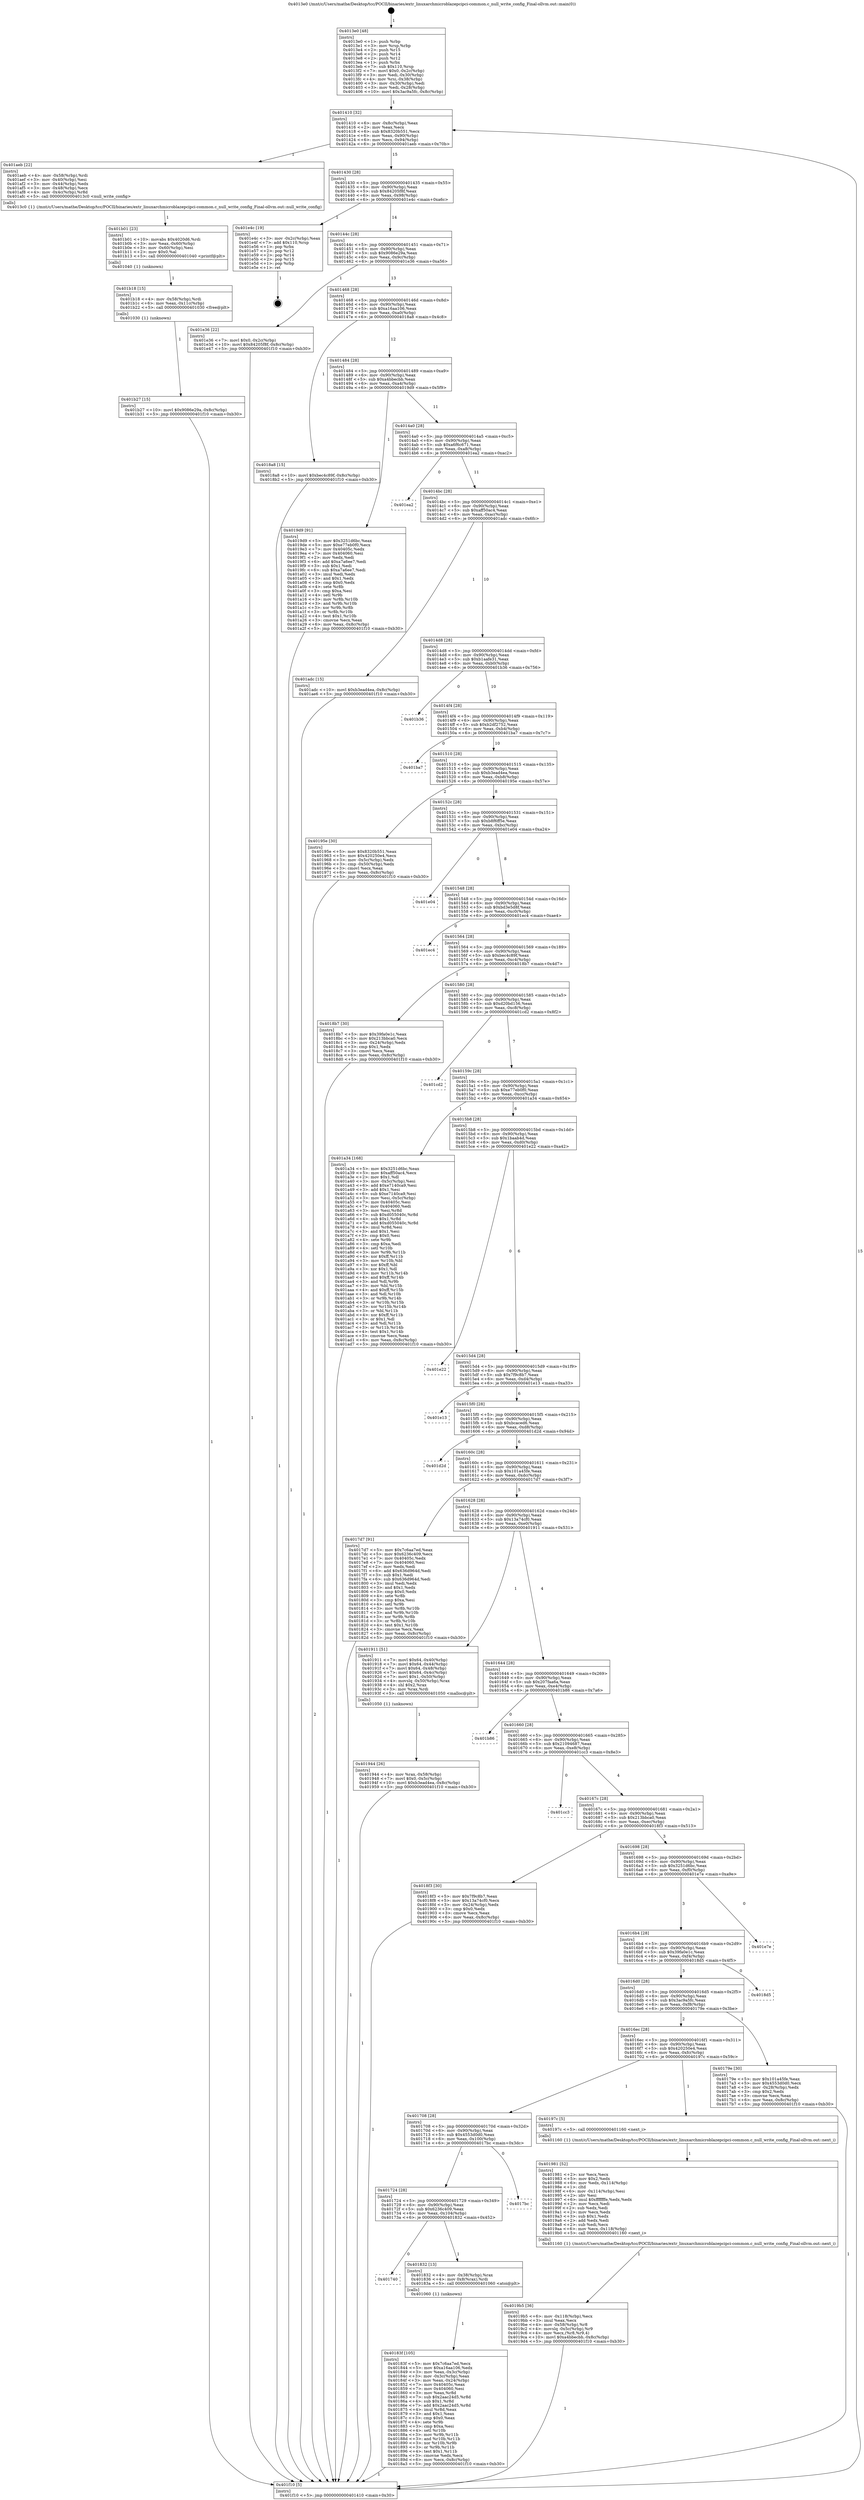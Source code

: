 digraph "0x4013e0" {
  label = "0x4013e0 (/mnt/c/Users/mathe/Desktop/tcc/POCII/binaries/extr_linuxarchmicroblazepcipci-common.c_null_write_config_Final-ollvm.out::main(0))"
  labelloc = "t"
  node[shape=record]

  Entry [label="",width=0.3,height=0.3,shape=circle,fillcolor=black,style=filled]
  "0x401410" [label="{
     0x401410 [32]\l
     | [instrs]\l
     &nbsp;&nbsp;0x401410 \<+6\>: mov -0x8c(%rbp),%eax\l
     &nbsp;&nbsp;0x401416 \<+2\>: mov %eax,%ecx\l
     &nbsp;&nbsp;0x401418 \<+6\>: sub $0x8320b551,%ecx\l
     &nbsp;&nbsp;0x40141e \<+6\>: mov %eax,-0x90(%rbp)\l
     &nbsp;&nbsp;0x401424 \<+6\>: mov %ecx,-0x94(%rbp)\l
     &nbsp;&nbsp;0x40142a \<+6\>: je 0000000000401aeb \<main+0x70b\>\l
  }"]
  "0x401aeb" [label="{
     0x401aeb [22]\l
     | [instrs]\l
     &nbsp;&nbsp;0x401aeb \<+4\>: mov -0x58(%rbp),%rdi\l
     &nbsp;&nbsp;0x401aef \<+3\>: mov -0x40(%rbp),%esi\l
     &nbsp;&nbsp;0x401af2 \<+3\>: mov -0x44(%rbp),%edx\l
     &nbsp;&nbsp;0x401af5 \<+3\>: mov -0x48(%rbp),%ecx\l
     &nbsp;&nbsp;0x401af8 \<+4\>: mov -0x4c(%rbp),%r8d\l
     &nbsp;&nbsp;0x401afc \<+5\>: call 00000000004013c0 \<null_write_config\>\l
     | [calls]\l
     &nbsp;&nbsp;0x4013c0 \{1\} (/mnt/c/Users/mathe/Desktop/tcc/POCII/binaries/extr_linuxarchmicroblazepcipci-common.c_null_write_config_Final-ollvm.out::null_write_config)\l
  }"]
  "0x401430" [label="{
     0x401430 [28]\l
     | [instrs]\l
     &nbsp;&nbsp;0x401430 \<+5\>: jmp 0000000000401435 \<main+0x55\>\l
     &nbsp;&nbsp;0x401435 \<+6\>: mov -0x90(%rbp),%eax\l
     &nbsp;&nbsp;0x40143b \<+5\>: sub $0x84205f8f,%eax\l
     &nbsp;&nbsp;0x401440 \<+6\>: mov %eax,-0x98(%rbp)\l
     &nbsp;&nbsp;0x401446 \<+6\>: je 0000000000401e4c \<main+0xa6c\>\l
  }"]
  Exit [label="",width=0.3,height=0.3,shape=circle,fillcolor=black,style=filled,peripheries=2]
  "0x401e4c" [label="{
     0x401e4c [19]\l
     | [instrs]\l
     &nbsp;&nbsp;0x401e4c \<+3\>: mov -0x2c(%rbp),%eax\l
     &nbsp;&nbsp;0x401e4f \<+7\>: add $0x110,%rsp\l
     &nbsp;&nbsp;0x401e56 \<+1\>: pop %rbx\l
     &nbsp;&nbsp;0x401e57 \<+2\>: pop %r12\l
     &nbsp;&nbsp;0x401e59 \<+2\>: pop %r14\l
     &nbsp;&nbsp;0x401e5b \<+2\>: pop %r15\l
     &nbsp;&nbsp;0x401e5d \<+1\>: pop %rbp\l
     &nbsp;&nbsp;0x401e5e \<+1\>: ret\l
  }"]
  "0x40144c" [label="{
     0x40144c [28]\l
     | [instrs]\l
     &nbsp;&nbsp;0x40144c \<+5\>: jmp 0000000000401451 \<main+0x71\>\l
     &nbsp;&nbsp;0x401451 \<+6\>: mov -0x90(%rbp),%eax\l
     &nbsp;&nbsp;0x401457 \<+5\>: sub $0x9086e29a,%eax\l
     &nbsp;&nbsp;0x40145c \<+6\>: mov %eax,-0x9c(%rbp)\l
     &nbsp;&nbsp;0x401462 \<+6\>: je 0000000000401e36 \<main+0xa56\>\l
  }"]
  "0x401b27" [label="{
     0x401b27 [15]\l
     | [instrs]\l
     &nbsp;&nbsp;0x401b27 \<+10\>: movl $0x9086e29a,-0x8c(%rbp)\l
     &nbsp;&nbsp;0x401b31 \<+5\>: jmp 0000000000401f10 \<main+0xb30\>\l
  }"]
  "0x401e36" [label="{
     0x401e36 [22]\l
     | [instrs]\l
     &nbsp;&nbsp;0x401e36 \<+7\>: movl $0x0,-0x2c(%rbp)\l
     &nbsp;&nbsp;0x401e3d \<+10\>: movl $0x84205f8f,-0x8c(%rbp)\l
     &nbsp;&nbsp;0x401e47 \<+5\>: jmp 0000000000401f10 \<main+0xb30\>\l
  }"]
  "0x401468" [label="{
     0x401468 [28]\l
     | [instrs]\l
     &nbsp;&nbsp;0x401468 \<+5\>: jmp 000000000040146d \<main+0x8d\>\l
     &nbsp;&nbsp;0x40146d \<+6\>: mov -0x90(%rbp),%eax\l
     &nbsp;&nbsp;0x401473 \<+5\>: sub $0xa16aa106,%eax\l
     &nbsp;&nbsp;0x401478 \<+6\>: mov %eax,-0xa0(%rbp)\l
     &nbsp;&nbsp;0x40147e \<+6\>: je 00000000004018a8 \<main+0x4c8\>\l
  }"]
  "0x401b18" [label="{
     0x401b18 [15]\l
     | [instrs]\l
     &nbsp;&nbsp;0x401b18 \<+4\>: mov -0x58(%rbp),%rdi\l
     &nbsp;&nbsp;0x401b1c \<+6\>: mov %eax,-0x11c(%rbp)\l
     &nbsp;&nbsp;0x401b22 \<+5\>: call 0000000000401030 \<free@plt\>\l
     | [calls]\l
     &nbsp;&nbsp;0x401030 \{1\} (unknown)\l
  }"]
  "0x4018a8" [label="{
     0x4018a8 [15]\l
     | [instrs]\l
     &nbsp;&nbsp;0x4018a8 \<+10\>: movl $0xbec4c89f,-0x8c(%rbp)\l
     &nbsp;&nbsp;0x4018b2 \<+5\>: jmp 0000000000401f10 \<main+0xb30\>\l
  }"]
  "0x401484" [label="{
     0x401484 [28]\l
     | [instrs]\l
     &nbsp;&nbsp;0x401484 \<+5\>: jmp 0000000000401489 \<main+0xa9\>\l
     &nbsp;&nbsp;0x401489 \<+6\>: mov -0x90(%rbp),%eax\l
     &nbsp;&nbsp;0x40148f \<+5\>: sub $0xa4bbecbb,%eax\l
     &nbsp;&nbsp;0x401494 \<+6\>: mov %eax,-0xa4(%rbp)\l
     &nbsp;&nbsp;0x40149a \<+6\>: je 00000000004019d9 \<main+0x5f9\>\l
  }"]
  "0x401b01" [label="{
     0x401b01 [23]\l
     | [instrs]\l
     &nbsp;&nbsp;0x401b01 \<+10\>: movabs $0x4020d6,%rdi\l
     &nbsp;&nbsp;0x401b0b \<+3\>: mov %eax,-0x60(%rbp)\l
     &nbsp;&nbsp;0x401b0e \<+3\>: mov -0x60(%rbp),%esi\l
     &nbsp;&nbsp;0x401b11 \<+2\>: mov $0x0,%al\l
     &nbsp;&nbsp;0x401b13 \<+5\>: call 0000000000401040 \<printf@plt\>\l
     | [calls]\l
     &nbsp;&nbsp;0x401040 \{1\} (unknown)\l
  }"]
  "0x4019d9" [label="{
     0x4019d9 [91]\l
     | [instrs]\l
     &nbsp;&nbsp;0x4019d9 \<+5\>: mov $0x3251d6bc,%eax\l
     &nbsp;&nbsp;0x4019de \<+5\>: mov $0xe77eb0f0,%ecx\l
     &nbsp;&nbsp;0x4019e3 \<+7\>: mov 0x40405c,%edx\l
     &nbsp;&nbsp;0x4019ea \<+7\>: mov 0x404060,%esi\l
     &nbsp;&nbsp;0x4019f1 \<+2\>: mov %edx,%edi\l
     &nbsp;&nbsp;0x4019f3 \<+6\>: add $0xa7a6ee7,%edi\l
     &nbsp;&nbsp;0x4019f9 \<+3\>: sub $0x1,%edi\l
     &nbsp;&nbsp;0x4019fc \<+6\>: sub $0xa7a6ee7,%edi\l
     &nbsp;&nbsp;0x401a02 \<+3\>: imul %edi,%edx\l
     &nbsp;&nbsp;0x401a05 \<+3\>: and $0x1,%edx\l
     &nbsp;&nbsp;0x401a08 \<+3\>: cmp $0x0,%edx\l
     &nbsp;&nbsp;0x401a0b \<+4\>: sete %r8b\l
     &nbsp;&nbsp;0x401a0f \<+3\>: cmp $0xa,%esi\l
     &nbsp;&nbsp;0x401a12 \<+4\>: setl %r9b\l
     &nbsp;&nbsp;0x401a16 \<+3\>: mov %r8b,%r10b\l
     &nbsp;&nbsp;0x401a19 \<+3\>: and %r9b,%r10b\l
     &nbsp;&nbsp;0x401a1c \<+3\>: xor %r9b,%r8b\l
     &nbsp;&nbsp;0x401a1f \<+3\>: or %r8b,%r10b\l
     &nbsp;&nbsp;0x401a22 \<+4\>: test $0x1,%r10b\l
     &nbsp;&nbsp;0x401a26 \<+3\>: cmovne %ecx,%eax\l
     &nbsp;&nbsp;0x401a29 \<+6\>: mov %eax,-0x8c(%rbp)\l
     &nbsp;&nbsp;0x401a2f \<+5\>: jmp 0000000000401f10 \<main+0xb30\>\l
  }"]
  "0x4014a0" [label="{
     0x4014a0 [28]\l
     | [instrs]\l
     &nbsp;&nbsp;0x4014a0 \<+5\>: jmp 00000000004014a5 \<main+0xc5\>\l
     &nbsp;&nbsp;0x4014a5 \<+6\>: mov -0x90(%rbp),%eax\l
     &nbsp;&nbsp;0x4014ab \<+5\>: sub $0xa6f6c671,%eax\l
     &nbsp;&nbsp;0x4014b0 \<+6\>: mov %eax,-0xa8(%rbp)\l
     &nbsp;&nbsp;0x4014b6 \<+6\>: je 0000000000401ea2 \<main+0xac2\>\l
  }"]
  "0x4019b5" [label="{
     0x4019b5 [36]\l
     | [instrs]\l
     &nbsp;&nbsp;0x4019b5 \<+6\>: mov -0x118(%rbp),%ecx\l
     &nbsp;&nbsp;0x4019bb \<+3\>: imul %eax,%ecx\l
     &nbsp;&nbsp;0x4019be \<+4\>: mov -0x58(%rbp),%r8\l
     &nbsp;&nbsp;0x4019c2 \<+4\>: movslq -0x5c(%rbp),%r9\l
     &nbsp;&nbsp;0x4019c6 \<+4\>: mov %ecx,(%r8,%r9,4)\l
     &nbsp;&nbsp;0x4019ca \<+10\>: movl $0xa4bbecbb,-0x8c(%rbp)\l
     &nbsp;&nbsp;0x4019d4 \<+5\>: jmp 0000000000401f10 \<main+0xb30\>\l
  }"]
  "0x401ea2" [label="{
     0x401ea2\l
  }", style=dashed]
  "0x4014bc" [label="{
     0x4014bc [28]\l
     | [instrs]\l
     &nbsp;&nbsp;0x4014bc \<+5\>: jmp 00000000004014c1 \<main+0xe1\>\l
     &nbsp;&nbsp;0x4014c1 \<+6\>: mov -0x90(%rbp),%eax\l
     &nbsp;&nbsp;0x4014c7 \<+5\>: sub $0xaff50ac4,%eax\l
     &nbsp;&nbsp;0x4014cc \<+6\>: mov %eax,-0xac(%rbp)\l
     &nbsp;&nbsp;0x4014d2 \<+6\>: je 0000000000401adc \<main+0x6fc\>\l
  }"]
  "0x401981" [label="{
     0x401981 [52]\l
     | [instrs]\l
     &nbsp;&nbsp;0x401981 \<+2\>: xor %ecx,%ecx\l
     &nbsp;&nbsp;0x401983 \<+5\>: mov $0x2,%edx\l
     &nbsp;&nbsp;0x401988 \<+6\>: mov %edx,-0x114(%rbp)\l
     &nbsp;&nbsp;0x40198e \<+1\>: cltd\l
     &nbsp;&nbsp;0x40198f \<+6\>: mov -0x114(%rbp),%esi\l
     &nbsp;&nbsp;0x401995 \<+2\>: idiv %esi\l
     &nbsp;&nbsp;0x401997 \<+6\>: imul $0xfffffffe,%edx,%edx\l
     &nbsp;&nbsp;0x40199d \<+2\>: mov %ecx,%edi\l
     &nbsp;&nbsp;0x40199f \<+2\>: sub %edx,%edi\l
     &nbsp;&nbsp;0x4019a1 \<+2\>: mov %ecx,%edx\l
     &nbsp;&nbsp;0x4019a3 \<+3\>: sub $0x1,%edx\l
     &nbsp;&nbsp;0x4019a6 \<+2\>: add %edx,%edi\l
     &nbsp;&nbsp;0x4019a8 \<+2\>: sub %edi,%ecx\l
     &nbsp;&nbsp;0x4019aa \<+6\>: mov %ecx,-0x118(%rbp)\l
     &nbsp;&nbsp;0x4019b0 \<+5\>: call 0000000000401160 \<next_i\>\l
     | [calls]\l
     &nbsp;&nbsp;0x401160 \{1\} (/mnt/c/Users/mathe/Desktop/tcc/POCII/binaries/extr_linuxarchmicroblazepcipci-common.c_null_write_config_Final-ollvm.out::next_i)\l
  }"]
  "0x401adc" [label="{
     0x401adc [15]\l
     | [instrs]\l
     &nbsp;&nbsp;0x401adc \<+10\>: movl $0xb3ead4ea,-0x8c(%rbp)\l
     &nbsp;&nbsp;0x401ae6 \<+5\>: jmp 0000000000401f10 \<main+0xb30\>\l
  }"]
  "0x4014d8" [label="{
     0x4014d8 [28]\l
     | [instrs]\l
     &nbsp;&nbsp;0x4014d8 \<+5\>: jmp 00000000004014dd \<main+0xfd\>\l
     &nbsp;&nbsp;0x4014dd \<+6\>: mov -0x90(%rbp),%eax\l
     &nbsp;&nbsp;0x4014e3 \<+5\>: sub $0xb1aafe31,%eax\l
     &nbsp;&nbsp;0x4014e8 \<+6\>: mov %eax,-0xb0(%rbp)\l
     &nbsp;&nbsp;0x4014ee \<+6\>: je 0000000000401b36 \<main+0x756\>\l
  }"]
  "0x401944" [label="{
     0x401944 [26]\l
     | [instrs]\l
     &nbsp;&nbsp;0x401944 \<+4\>: mov %rax,-0x58(%rbp)\l
     &nbsp;&nbsp;0x401948 \<+7\>: movl $0x0,-0x5c(%rbp)\l
     &nbsp;&nbsp;0x40194f \<+10\>: movl $0xb3ead4ea,-0x8c(%rbp)\l
     &nbsp;&nbsp;0x401959 \<+5\>: jmp 0000000000401f10 \<main+0xb30\>\l
  }"]
  "0x401b36" [label="{
     0x401b36\l
  }", style=dashed]
  "0x4014f4" [label="{
     0x4014f4 [28]\l
     | [instrs]\l
     &nbsp;&nbsp;0x4014f4 \<+5\>: jmp 00000000004014f9 \<main+0x119\>\l
     &nbsp;&nbsp;0x4014f9 \<+6\>: mov -0x90(%rbp),%eax\l
     &nbsp;&nbsp;0x4014ff \<+5\>: sub $0xb2df2752,%eax\l
     &nbsp;&nbsp;0x401504 \<+6\>: mov %eax,-0xb4(%rbp)\l
     &nbsp;&nbsp;0x40150a \<+6\>: je 0000000000401ba7 \<main+0x7c7\>\l
  }"]
  "0x40183f" [label="{
     0x40183f [105]\l
     | [instrs]\l
     &nbsp;&nbsp;0x40183f \<+5\>: mov $0x7c6aa7ed,%ecx\l
     &nbsp;&nbsp;0x401844 \<+5\>: mov $0xa16aa106,%edx\l
     &nbsp;&nbsp;0x401849 \<+3\>: mov %eax,-0x3c(%rbp)\l
     &nbsp;&nbsp;0x40184c \<+3\>: mov -0x3c(%rbp),%eax\l
     &nbsp;&nbsp;0x40184f \<+3\>: mov %eax,-0x24(%rbp)\l
     &nbsp;&nbsp;0x401852 \<+7\>: mov 0x40405c,%eax\l
     &nbsp;&nbsp;0x401859 \<+7\>: mov 0x404060,%esi\l
     &nbsp;&nbsp;0x401860 \<+3\>: mov %eax,%r8d\l
     &nbsp;&nbsp;0x401863 \<+7\>: sub $0x2aac24d5,%r8d\l
     &nbsp;&nbsp;0x40186a \<+4\>: sub $0x1,%r8d\l
     &nbsp;&nbsp;0x40186e \<+7\>: add $0x2aac24d5,%r8d\l
     &nbsp;&nbsp;0x401875 \<+4\>: imul %r8d,%eax\l
     &nbsp;&nbsp;0x401879 \<+3\>: and $0x1,%eax\l
     &nbsp;&nbsp;0x40187c \<+3\>: cmp $0x0,%eax\l
     &nbsp;&nbsp;0x40187f \<+4\>: sete %r9b\l
     &nbsp;&nbsp;0x401883 \<+3\>: cmp $0xa,%esi\l
     &nbsp;&nbsp;0x401886 \<+4\>: setl %r10b\l
     &nbsp;&nbsp;0x40188a \<+3\>: mov %r9b,%r11b\l
     &nbsp;&nbsp;0x40188d \<+3\>: and %r10b,%r11b\l
     &nbsp;&nbsp;0x401890 \<+3\>: xor %r10b,%r9b\l
     &nbsp;&nbsp;0x401893 \<+3\>: or %r9b,%r11b\l
     &nbsp;&nbsp;0x401896 \<+4\>: test $0x1,%r11b\l
     &nbsp;&nbsp;0x40189a \<+3\>: cmovne %edx,%ecx\l
     &nbsp;&nbsp;0x40189d \<+6\>: mov %ecx,-0x8c(%rbp)\l
     &nbsp;&nbsp;0x4018a3 \<+5\>: jmp 0000000000401f10 \<main+0xb30\>\l
  }"]
  "0x401ba7" [label="{
     0x401ba7\l
  }", style=dashed]
  "0x401510" [label="{
     0x401510 [28]\l
     | [instrs]\l
     &nbsp;&nbsp;0x401510 \<+5\>: jmp 0000000000401515 \<main+0x135\>\l
     &nbsp;&nbsp;0x401515 \<+6\>: mov -0x90(%rbp),%eax\l
     &nbsp;&nbsp;0x40151b \<+5\>: sub $0xb3ead4ea,%eax\l
     &nbsp;&nbsp;0x401520 \<+6\>: mov %eax,-0xb8(%rbp)\l
     &nbsp;&nbsp;0x401526 \<+6\>: je 000000000040195e \<main+0x57e\>\l
  }"]
  "0x401740" [label="{
     0x401740\l
  }", style=dashed]
  "0x40195e" [label="{
     0x40195e [30]\l
     | [instrs]\l
     &nbsp;&nbsp;0x40195e \<+5\>: mov $0x8320b551,%eax\l
     &nbsp;&nbsp;0x401963 \<+5\>: mov $0x420250e4,%ecx\l
     &nbsp;&nbsp;0x401968 \<+3\>: mov -0x5c(%rbp),%edx\l
     &nbsp;&nbsp;0x40196b \<+3\>: cmp -0x50(%rbp),%edx\l
     &nbsp;&nbsp;0x40196e \<+3\>: cmovl %ecx,%eax\l
     &nbsp;&nbsp;0x401971 \<+6\>: mov %eax,-0x8c(%rbp)\l
     &nbsp;&nbsp;0x401977 \<+5\>: jmp 0000000000401f10 \<main+0xb30\>\l
  }"]
  "0x40152c" [label="{
     0x40152c [28]\l
     | [instrs]\l
     &nbsp;&nbsp;0x40152c \<+5\>: jmp 0000000000401531 \<main+0x151\>\l
     &nbsp;&nbsp;0x401531 \<+6\>: mov -0x90(%rbp),%eax\l
     &nbsp;&nbsp;0x401537 \<+5\>: sub $0xb8f6ff5e,%eax\l
     &nbsp;&nbsp;0x40153c \<+6\>: mov %eax,-0xbc(%rbp)\l
     &nbsp;&nbsp;0x401542 \<+6\>: je 0000000000401e04 \<main+0xa24\>\l
  }"]
  "0x401832" [label="{
     0x401832 [13]\l
     | [instrs]\l
     &nbsp;&nbsp;0x401832 \<+4\>: mov -0x38(%rbp),%rax\l
     &nbsp;&nbsp;0x401836 \<+4\>: mov 0x8(%rax),%rdi\l
     &nbsp;&nbsp;0x40183a \<+5\>: call 0000000000401060 \<atoi@plt\>\l
     | [calls]\l
     &nbsp;&nbsp;0x401060 \{1\} (unknown)\l
  }"]
  "0x401e04" [label="{
     0x401e04\l
  }", style=dashed]
  "0x401548" [label="{
     0x401548 [28]\l
     | [instrs]\l
     &nbsp;&nbsp;0x401548 \<+5\>: jmp 000000000040154d \<main+0x16d\>\l
     &nbsp;&nbsp;0x40154d \<+6\>: mov -0x90(%rbp),%eax\l
     &nbsp;&nbsp;0x401553 \<+5\>: sub $0xbd3e5d8f,%eax\l
     &nbsp;&nbsp;0x401558 \<+6\>: mov %eax,-0xc0(%rbp)\l
     &nbsp;&nbsp;0x40155e \<+6\>: je 0000000000401ec4 \<main+0xae4\>\l
  }"]
  "0x401724" [label="{
     0x401724 [28]\l
     | [instrs]\l
     &nbsp;&nbsp;0x401724 \<+5\>: jmp 0000000000401729 \<main+0x349\>\l
     &nbsp;&nbsp;0x401729 \<+6\>: mov -0x90(%rbp),%eax\l
     &nbsp;&nbsp;0x40172f \<+5\>: sub $0x6236c409,%eax\l
     &nbsp;&nbsp;0x401734 \<+6\>: mov %eax,-0x104(%rbp)\l
     &nbsp;&nbsp;0x40173a \<+6\>: je 0000000000401832 \<main+0x452\>\l
  }"]
  "0x401ec4" [label="{
     0x401ec4\l
  }", style=dashed]
  "0x401564" [label="{
     0x401564 [28]\l
     | [instrs]\l
     &nbsp;&nbsp;0x401564 \<+5\>: jmp 0000000000401569 \<main+0x189\>\l
     &nbsp;&nbsp;0x401569 \<+6\>: mov -0x90(%rbp),%eax\l
     &nbsp;&nbsp;0x40156f \<+5\>: sub $0xbec4c89f,%eax\l
     &nbsp;&nbsp;0x401574 \<+6\>: mov %eax,-0xc4(%rbp)\l
     &nbsp;&nbsp;0x40157a \<+6\>: je 00000000004018b7 \<main+0x4d7\>\l
  }"]
  "0x4017bc" [label="{
     0x4017bc\l
  }", style=dashed]
  "0x4018b7" [label="{
     0x4018b7 [30]\l
     | [instrs]\l
     &nbsp;&nbsp;0x4018b7 \<+5\>: mov $0x39fa0e1c,%eax\l
     &nbsp;&nbsp;0x4018bc \<+5\>: mov $0x213bbca0,%ecx\l
     &nbsp;&nbsp;0x4018c1 \<+3\>: mov -0x24(%rbp),%edx\l
     &nbsp;&nbsp;0x4018c4 \<+3\>: cmp $0x1,%edx\l
     &nbsp;&nbsp;0x4018c7 \<+3\>: cmovl %ecx,%eax\l
     &nbsp;&nbsp;0x4018ca \<+6\>: mov %eax,-0x8c(%rbp)\l
     &nbsp;&nbsp;0x4018d0 \<+5\>: jmp 0000000000401f10 \<main+0xb30\>\l
  }"]
  "0x401580" [label="{
     0x401580 [28]\l
     | [instrs]\l
     &nbsp;&nbsp;0x401580 \<+5\>: jmp 0000000000401585 \<main+0x1a5\>\l
     &nbsp;&nbsp;0x401585 \<+6\>: mov -0x90(%rbp),%eax\l
     &nbsp;&nbsp;0x40158b \<+5\>: sub $0xd20bd156,%eax\l
     &nbsp;&nbsp;0x401590 \<+6\>: mov %eax,-0xc8(%rbp)\l
     &nbsp;&nbsp;0x401596 \<+6\>: je 0000000000401cd2 \<main+0x8f2\>\l
  }"]
  "0x401708" [label="{
     0x401708 [28]\l
     | [instrs]\l
     &nbsp;&nbsp;0x401708 \<+5\>: jmp 000000000040170d \<main+0x32d\>\l
     &nbsp;&nbsp;0x40170d \<+6\>: mov -0x90(%rbp),%eax\l
     &nbsp;&nbsp;0x401713 \<+5\>: sub $0x4553d0d0,%eax\l
     &nbsp;&nbsp;0x401718 \<+6\>: mov %eax,-0x100(%rbp)\l
     &nbsp;&nbsp;0x40171e \<+6\>: je 00000000004017bc \<main+0x3dc\>\l
  }"]
  "0x401cd2" [label="{
     0x401cd2\l
  }", style=dashed]
  "0x40159c" [label="{
     0x40159c [28]\l
     | [instrs]\l
     &nbsp;&nbsp;0x40159c \<+5\>: jmp 00000000004015a1 \<main+0x1c1\>\l
     &nbsp;&nbsp;0x4015a1 \<+6\>: mov -0x90(%rbp),%eax\l
     &nbsp;&nbsp;0x4015a7 \<+5\>: sub $0xe77eb0f0,%eax\l
     &nbsp;&nbsp;0x4015ac \<+6\>: mov %eax,-0xcc(%rbp)\l
     &nbsp;&nbsp;0x4015b2 \<+6\>: je 0000000000401a34 \<main+0x654\>\l
  }"]
  "0x40197c" [label="{
     0x40197c [5]\l
     | [instrs]\l
     &nbsp;&nbsp;0x40197c \<+5\>: call 0000000000401160 \<next_i\>\l
     | [calls]\l
     &nbsp;&nbsp;0x401160 \{1\} (/mnt/c/Users/mathe/Desktop/tcc/POCII/binaries/extr_linuxarchmicroblazepcipci-common.c_null_write_config_Final-ollvm.out::next_i)\l
  }"]
  "0x401a34" [label="{
     0x401a34 [168]\l
     | [instrs]\l
     &nbsp;&nbsp;0x401a34 \<+5\>: mov $0x3251d6bc,%eax\l
     &nbsp;&nbsp;0x401a39 \<+5\>: mov $0xaff50ac4,%ecx\l
     &nbsp;&nbsp;0x401a3e \<+2\>: mov $0x1,%dl\l
     &nbsp;&nbsp;0x401a40 \<+3\>: mov -0x5c(%rbp),%esi\l
     &nbsp;&nbsp;0x401a43 \<+6\>: add $0xe7140ca9,%esi\l
     &nbsp;&nbsp;0x401a49 \<+3\>: add $0x1,%esi\l
     &nbsp;&nbsp;0x401a4c \<+6\>: sub $0xe7140ca9,%esi\l
     &nbsp;&nbsp;0x401a52 \<+3\>: mov %esi,-0x5c(%rbp)\l
     &nbsp;&nbsp;0x401a55 \<+7\>: mov 0x40405c,%esi\l
     &nbsp;&nbsp;0x401a5c \<+7\>: mov 0x404060,%edi\l
     &nbsp;&nbsp;0x401a63 \<+3\>: mov %esi,%r8d\l
     &nbsp;&nbsp;0x401a66 \<+7\>: sub $0xd055040c,%r8d\l
     &nbsp;&nbsp;0x401a6d \<+4\>: sub $0x1,%r8d\l
     &nbsp;&nbsp;0x401a71 \<+7\>: add $0xd055040c,%r8d\l
     &nbsp;&nbsp;0x401a78 \<+4\>: imul %r8d,%esi\l
     &nbsp;&nbsp;0x401a7c \<+3\>: and $0x1,%esi\l
     &nbsp;&nbsp;0x401a7f \<+3\>: cmp $0x0,%esi\l
     &nbsp;&nbsp;0x401a82 \<+4\>: sete %r9b\l
     &nbsp;&nbsp;0x401a86 \<+3\>: cmp $0xa,%edi\l
     &nbsp;&nbsp;0x401a89 \<+4\>: setl %r10b\l
     &nbsp;&nbsp;0x401a8d \<+3\>: mov %r9b,%r11b\l
     &nbsp;&nbsp;0x401a90 \<+4\>: xor $0xff,%r11b\l
     &nbsp;&nbsp;0x401a94 \<+3\>: mov %r10b,%bl\l
     &nbsp;&nbsp;0x401a97 \<+3\>: xor $0xff,%bl\l
     &nbsp;&nbsp;0x401a9a \<+3\>: xor $0x1,%dl\l
     &nbsp;&nbsp;0x401a9d \<+3\>: mov %r11b,%r14b\l
     &nbsp;&nbsp;0x401aa0 \<+4\>: and $0xff,%r14b\l
     &nbsp;&nbsp;0x401aa4 \<+3\>: and %dl,%r9b\l
     &nbsp;&nbsp;0x401aa7 \<+3\>: mov %bl,%r15b\l
     &nbsp;&nbsp;0x401aaa \<+4\>: and $0xff,%r15b\l
     &nbsp;&nbsp;0x401aae \<+3\>: and %dl,%r10b\l
     &nbsp;&nbsp;0x401ab1 \<+3\>: or %r9b,%r14b\l
     &nbsp;&nbsp;0x401ab4 \<+3\>: or %r10b,%r15b\l
     &nbsp;&nbsp;0x401ab7 \<+3\>: xor %r15b,%r14b\l
     &nbsp;&nbsp;0x401aba \<+3\>: or %bl,%r11b\l
     &nbsp;&nbsp;0x401abd \<+4\>: xor $0xff,%r11b\l
     &nbsp;&nbsp;0x401ac1 \<+3\>: or $0x1,%dl\l
     &nbsp;&nbsp;0x401ac4 \<+3\>: and %dl,%r11b\l
     &nbsp;&nbsp;0x401ac7 \<+3\>: or %r11b,%r14b\l
     &nbsp;&nbsp;0x401aca \<+4\>: test $0x1,%r14b\l
     &nbsp;&nbsp;0x401ace \<+3\>: cmovne %ecx,%eax\l
     &nbsp;&nbsp;0x401ad1 \<+6\>: mov %eax,-0x8c(%rbp)\l
     &nbsp;&nbsp;0x401ad7 \<+5\>: jmp 0000000000401f10 \<main+0xb30\>\l
  }"]
  "0x4015b8" [label="{
     0x4015b8 [28]\l
     | [instrs]\l
     &nbsp;&nbsp;0x4015b8 \<+5\>: jmp 00000000004015bd \<main+0x1dd\>\l
     &nbsp;&nbsp;0x4015bd \<+6\>: mov -0x90(%rbp),%eax\l
     &nbsp;&nbsp;0x4015c3 \<+5\>: sub $0x1baab4d,%eax\l
     &nbsp;&nbsp;0x4015c8 \<+6\>: mov %eax,-0xd0(%rbp)\l
     &nbsp;&nbsp;0x4015ce \<+6\>: je 0000000000401e22 \<main+0xa42\>\l
  }"]
  "0x4013e0" [label="{
     0x4013e0 [48]\l
     | [instrs]\l
     &nbsp;&nbsp;0x4013e0 \<+1\>: push %rbp\l
     &nbsp;&nbsp;0x4013e1 \<+3\>: mov %rsp,%rbp\l
     &nbsp;&nbsp;0x4013e4 \<+2\>: push %r15\l
     &nbsp;&nbsp;0x4013e6 \<+2\>: push %r14\l
     &nbsp;&nbsp;0x4013e8 \<+2\>: push %r12\l
     &nbsp;&nbsp;0x4013ea \<+1\>: push %rbx\l
     &nbsp;&nbsp;0x4013eb \<+7\>: sub $0x110,%rsp\l
     &nbsp;&nbsp;0x4013f2 \<+7\>: movl $0x0,-0x2c(%rbp)\l
     &nbsp;&nbsp;0x4013f9 \<+3\>: mov %edi,-0x30(%rbp)\l
     &nbsp;&nbsp;0x4013fc \<+4\>: mov %rsi,-0x38(%rbp)\l
     &nbsp;&nbsp;0x401400 \<+3\>: mov -0x30(%rbp),%edi\l
     &nbsp;&nbsp;0x401403 \<+3\>: mov %edi,-0x28(%rbp)\l
     &nbsp;&nbsp;0x401406 \<+10\>: movl $0x3ac9a5fc,-0x8c(%rbp)\l
  }"]
  "0x401e22" [label="{
     0x401e22\l
  }", style=dashed]
  "0x4015d4" [label="{
     0x4015d4 [28]\l
     | [instrs]\l
     &nbsp;&nbsp;0x4015d4 \<+5\>: jmp 00000000004015d9 \<main+0x1f9\>\l
     &nbsp;&nbsp;0x4015d9 \<+6\>: mov -0x90(%rbp),%eax\l
     &nbsp;&nbsp;0x4015df \<+5\>: sub $0x7f9c8b7,%eax\l
     &nbsp;&nbsp;0x4015e4 \<+6\>: mov %eax,-0xd4(%rbp)\l
     &nbsp;&nbsp;0x4015ea \<+6\>: je 0000000000401e13 \<main+0xa33\>\l
  }"]
  "0x401f10" [label="{
     0x401f10 [5]\l
     | [instrs]\l
     &nbsp;&nbsp;0x401f10 \<+5\>: jmp 0000000000401410 \<main+0x30\>\l
  }"]
  "0x401e13" [label="{
     0x401e13\l
  }", style=dashed]
  "0x4015f0" [label="{
     0x4015f0 [28]\l
     | [instrs]\l
     &nbsp;&nbsp;0x4015f0 \<+5\>: jmp 00000000004015f5 \<main+0x215\>\l
     &nbsp;&nbsp;0x4015f5 \<+6\>: mov -0x90(%rbp),%eax\l
     &nbsp;&nbsp;0x4015fb \<+5\>: sub $0xbcaced6,%eax\l
     &nbsp;&nbsp;0x401600 \<+6\>: mov %eax,-0xd8(%rbp)\l
     &nbsp;&nbsp;0x401606 \<+6\>: je 0000000000401d2d \<main+0x94d\>\l
  }"]
  "0x4016ec" [label="{
     0x4016ec [28]\l
     | [instrs]\l
     &nbsp;&nbsp;0x4016ec \<+5\>: jmp 00000000004016f1 \<main+0x311\>\l
     &nbsp;&nbsp;0x4016f1 \<+6\>: mov -0x90(%rbp),%eax\l
     &nbsp;&nbsp;0x4016f7 \<+5\>: sub $0x420250e4,%eax\l
     &nbsp;&nbsp;0x4016fc \<+6\>: mov %eax,-0xfc(%rbp)\l
     &nbsp;&nbsp;0x401702 \<+6\>: je 000000000040197c \<main+0x59c\>\l
  }"]
  "0x401d2d" [label="{
     0x401d2d\l
  }", style=dashed]
  "0x40160c" [label="{
     0x40160c [28]\l
     | [instrs]\l
     &nbsp;&nbsp;0x40160c \<+5\>: jmp 0000000000401611 \<main+0x231\>\l
     &nbsp;&nbsp;0x401611 \<+6\>: mov -0x90(%rbp),%eax\l
     &nbsp;&nbsp;0x401617 \<+5\>: sub $0x101a45fe,%eax\l
     &nbsp;&nbsp;0x40161c \<+6\>: mov %eax,-0xdc(%rbp)\l
     &nbsp;&nbsp;0x401622 \<+6\>: je 00000000004017d7 \<main+0x3f7\>\l
  }"]
  "0x40179e" [label="{
     0x40179e [30]\l
     | [instrs]\l
     &nbsp;&nbsp;0x40179e \<+5\>: mov $0x101a45fe,%eax\l
     &nbsp;&nbsp;0x4017a3 \<+5\>: mov $0x4553d0d0,%ecx\l
     &nbsp;&nbsp;0x4017a8 \<+3\>: mov -0x28(%rbp),%edx\l
     &nbsp;&nbsp;0x4017ab \<+3\>: cmp $0x2,%edx\l
     &nbsp;&nbsp;0x4017ae \<+3\>: cmovne %ecx,%eax\l
     &nbsp;&nbsp;0x4017b1 \<+6\>: mov %eax,-0x8c(%rbp)\l
     &nbsp;&nbsp;0x4017b7 \<+5\>: jmp 0000000000401f10 \<main+0xb30\>\l
  }"]
  "0x4017d7" [label="{
     0x4017d7 [91]\l
     | [instrs]\l
     &nbsp;&nbsp;0x4017d7 \<+5\>: mov $0x7c6aa7ed,%eax\l
     &nbsp;&nbsp;0x4017dc \<+5\>: mov $0x6236c409,%ecx\l
     &nbsp;&nbsp;0x4017e1 \<+7\>: mov 0x40405c,%edx\l
     &nbsp;&nbsp;0x4017e8 \<+7\>: mov 0x404060,%esi\l
     &nbsp;&nbsp;0x4017ef \<+2\>: mov %edx,%edi\l
     &nbsp;&nbsp;0x4017f1 \<+6\>: add $0x636d964d,%edi\l
     &nbsp;&nbsp;0x4017f7 \<+3\>: sub $0x1,%edi\l
     &nbsp;&nbsp;0x4017fa \<+6\>: sub $0x636d964d,%edi\l
     &nbsp;&nbsp;0x401800 \<+3\>: imul %edi,%edx\l
     &nbsp;&nbsp;0x401803 \<+3\>: and $0x1,%edx\l
     &nbsp;&nbsp;0x401806 \<+3\>: cmp $0x0,%edx\l
     &nbsp;&nbsp;0x401809 \<+4\>: sete %r8b\l
     &nbsp;&nbsp;0x40180d \<+3\>: cmp $0xa,%esi\l
     &nbsp;&nbsp;0x401810 \<+4\>: setl %r9b\l
     &nbsp;&nbsp;0x401814 \<+3\>: mov %r8b,%r10b\l
     &nbsp;&nbsp;0x401817 \<+3\>: and %r9b,%r10b\l
     &nbsp;&nbsp;0x40181a \<+3\>: xor %r9b,%r8b\l
     &nbsp;&nbsp;0x40181d \<+3\>: or %r8b,%r10b\l
     &nbsp;&nbsp;0x401820 \<+4\>: test $0x1,%r10b\l
     &nbsp;&nbsp;0x401824 \<+3\>: cmovne %ecx,%eax\l
     &nbsp;&nbsp;0x401827 \<+6\>: mov %eax,-0x8c(%rbp)\l
     &nbsp;&nbsp;0x40182d \<+5\>: jmp 0000000000401f10 \<main+0xb30\>\l
  }"]
  "0x401628" [label="{
     0x401628 [28]\l
     | [instrs]\l
     &nbsp;&nbsp;0x401628 \<+5\>: jmp 000000000040162d \<main+0x24d\>\l
     &nbsp;&nbsp;0x40162d \<+6\>: mov -0x90(%rbp),%eax\l
     &nbsp;&nbsp;0x401633 \<+5\>: sub $0x13a74cf0,%eax\l
     &nbsp;&nbsp;0x401638 \<+6\>: mov %eax,-0xe0(%rbp)\l
     &nbsp;&nbsp;0x40163e \<+6\>: je 0000000000401911 \<main+0x531\>\l
  }"]
  "0x4016d0" [label="{
     0x4016d0 [28]\l
     | [instrs]\l
     &nbsp;&nbsp;0x4016d0 \<+5\>: jmp 00000000004016d5 \<main+0x2f5\>\l
     &nbsp;&nbsp;0x4016d5 \<+6\>: mov -0x90(%rbp),%eax\l
     &nbsp;&nbsp;0x4016db \<+5\>: sub $0x3ac9a5fc,%eax\l
     &nbsp;&nbsp;0x4016e0 \<+6\>: mov %eax,-0xf8(%rbp)\l
     &nbsp;&nbsp;0x4016e6 \<+6\>: je 000000000040179e \<main+0x3be\>\l
  }"]
  "0x401911" [label="{
     0x401911 [51]\l
     | [instrs]\l
     &nbsp;&nbsp;0x401911 \<+7\>: movl $0x64,-0x40(%rbp)\l
     &nbsp;&nbsp;0x401918 \<+7\>: movl $0x64,-0x44(%rbp)\l
     &nbsp;&nbsp;0x40191f \<+7\>: movl $0x64,-0x48(%rbp)\l
     &nbsp;&nbsp;0x401926 \<+7\>: movl $0x64,-0x4c(%rbp)\l
     &nbsp;&nbsp;0x40192d \<+7\>: movl $0x1,-0x50(%rbp)\l
     &nbsp;&nbsp;0x401934 \<+4\>: movslq -0x50(%rbp),%rax\l
     &nbsp;&nbsp;0x401938 \<+4\>: shl $0x2,%rax\l
     &nbsp;&nbsp;0x40193c \<+3\>: mov %rax,%rdi\l
     &nbsp;&nbsp;0x40193f \<+5\>: call 0000000000401050 \<malloc@plt\>\l
     | [calls]\l
     &nbsp;&nbsp;0x401050 \{1\} (unknown)\l
  }"]
  "0x401644" [label="{
     0x401644 [28]\l
     | [instrs]\l
     &nbsp;&nbsp;0x401644 \<+5\>: jmp 0000000000401649 \<main+0x269\>\l
     &nbsp;&nbsp;0x401649 \<+6\>: mov -0x90(%rbp),%eax\l
     &nbsp;&nbsp;0x40164f \<+5\>: sub $0x207faa6a,%eax\l
     &nbsp;&nbsp;0x401654 \<+6\>: mov %eax,-0xe4(%rbp)\l
     &nbsp;&nbsp;0x40165a \<+6\>: je 0000000000401b86 \<main+0x7a6\>\l
  }"]
  "0x4018d5" [label="{
     0x4018d5\l
  }", style=dashed]
  "0x401b86" [label="{
     0x401b86\l
  }", style=dashed]
  "0x401660" [label="{
     0x401660 [28]\l
     | [instrs]\l
     &nbsp;&nbsp;0x401660 \<+5\>: jmp 0000000000401665 \<main+0x285\>\l
     &nbsp;&nbsp;0x401665 \<+6\>: mov -0x90(%rbp),%eax\l
     &nbsp;&nbsp;0x40166b \<+5\>: sub $0x21094687,%eax\l
     &nbsp;&nbsp;0x401670 \<+6\>: mov %eax,-0xe8(%rbp)\l
     &nbsp;&nbsp;0x401676 \<+6\>: je 0000000000401cc3 \<main+0x8e3\>\l
  }"]
  "0x4016b4" [label="{
     0x4016b4 [28]\l
     | [instrs]\l
     &nbsp;&nbsp;0x4016b4 \<+5\>: jmp 00000000004016b9 \<main+0x2d9\>\l
     &nbsp;&nbsp;0x4016b9 \<+6\>: mov -0x90(%rbp),%eax\l
     &nbsp;&nbsp;0x4016bf \<+5\>: sub $0x39fa0e1c,%eax\l
     &nbsp;&nbsp;0x4016c4 \<+6\>: mov %eax,-0xf4(%rbp)\l
     &nbsp;&nbsp;0x4016ca \<+6\>: je 00000000004018d5 \<main+0x4f5\>\l
  }"]
  "0x401cc3" [label="{
     0x401cc3\l
  }", style=dashed]
  "0x40167c" [label="{
     0x40167c [28]\l
     | [instrs]\l
     &nbsp;&nbsp;0x40167c \<+5\>: jmp 0000000000401681 \<main+0x2a1\>\l
     &nbsp;&nbsp;0x401681 \<+6\>: mov -0x90(%rbp),%eax\l
     &nbsp;&nbsp;0x401687 \<+5\>: sub $0x213bbca0,%eax\l
     &nbsp;&nbsp;0x40168c \<+6\>: mov %eax,-0xec(%rbp)\l
     &nbsp;&nbsp;0x401692 \<+6\>: je 00000000004018f3 \<main+0x513\>\l
  }"]
  "0x401e7e" [label="{
     0x401e7e\l
  }", style=dashed]
  "0x4018f3" [label="{
     0x4018f3 [30]\l
     | [instrs]\l
     &nbsp;&nbsp;0x4018f3 \<+5\>: mov $0x7f9c8b7,%eax\l
     &nbsp;&nbsp;0x4018f8 \<+5\>: mov $0x13a74cf0,%ecx\l
     &nbsp;&nbsp;0x4018fd \<+3\>: mov -0x24(%rbp),%edx\l
     &nbsp;&nbsp;0x401900 \<+3\>: cmp $0x0,%edx\l
     &nbsp;&nbsp;0x401903 \<+3\>: cmove %ecx,%eax\l
     &nbsp;&nbsp;0x401906 \<+6\>: mov %eax,-0x8c(%rbp)\l
     &nbsp;&nbsp;0x40190c \<+5\>: jmp 0000000000401f10 \<main+0xb30\>\l
  }"]
  "0x401698" [label="{
     0x401698 [28]\l
     | [instrs]\l
     &nbsp;&nbsp;0x401698 \<+5\>: jmp 000000000040169d \<main+0x2bd\>\l
     &nbsp;&nbsp;0x40169d \<+6\>: mov -0x90(%rbp),%eax\l
     &nbsp;&nbsp;0x4016a3 \<+5\>: sub $0x3251d6bc,%eax\l
     &nbsp;&nbsp;0x4016a8 \<+6\>: mov %eax,-0xf0(%rbp)\l
     &nbsp;&nbsp;0x4016ae \<+6\>: je 0000000000401e7e \<main+0xa9e\>\l
  }"]
  Entry -> "0x4013e0" [label=" 1"]
  "0x401410" -> "0x401aeb" [label=" 1"]
  "0x401410" -> "0x401430" [label=" 15"]
  "0x401e4c" -> Exit [label=" 1"]
  "0x401430" -> "0x401e4c" [label=" 1"]
  "0x401430" -> "0x40144c" [label=" 14"]
  "0x401e36" -> "0x401f10" [label=" 1"]
  "0x40144c" -> "0x401e36" [label=" 1"]
  "0x40144c" -> "0x401468" [label=" 13"]
  "0x401b27" -> "0x401f10" [label=" 1"]
  "0x401468" -> "0x4018a8" [label=" 1"]
  "0x401468" -> "0x401484" [label=" 12"]
  "0x401b18" -> "0x401b27" [label=" 1"]
  "0x401484" -> "0x4019d9" [label=" 1"]
  "0x401484" -> "0x4014a0" [label=" 11"]
  "0x401b01" -> "0x401b18" [label=" 1"]
  "0x4014a0" -> "0x401ea2" [label=" 0"]
  "0x4014a0" -> "0x4014bc" [label=" 11"]
  "0x401aeb" -> "0x401b01" [label=" 1"]
  "0x4014bc" -> "0x401adc" [label=" 1"]
  "0x4014bc" -> "0x4014d8" [label=" 10"]
  "0x401adc" -> "0x401f10" [label=" 1"]
  "0x4014d8" -> "0x401b36" [label=" 0"]
  "0x4014d8" -> "0x4014f4" [label=" 10"]
  "0x401a34" -> "0x401f10" [label=" 1"]
  "0x4014f4" -> "0x401ba7" [label=" 0"]
  "0x4014f4" -> "0x401510" [label=" 10"]
  "0x4019d9" -> "0x401f10" [label=" 1"]
  "0x401510" -> "0x40195e" [label=" 2"]
  "0x401510" -> "0x40152c" [label=" 8"]
  "0x4019b5" -> "0x401f10" [label=" 1"]
  "0x40152c" -> "0x401e04" [label=" 0"]
  "0x40152c" -> "0x401548" [label=" 8"]
  "0x401981" -> "0x4019b5" [label=" 1"]
  "0x401548" -> "0x401ec4" [label=" 0"]
  "0x401548" -> "0x401564" [label=" 8"]
  "0x40195e" -> "0x401f10" [label=" 2"]
  "0x401564" -> "0x4018b7" [label=" 1"]
  "0x401564" -> "0x401580" [label=" 7"]
  "0x401944" -> "0x401f10" [label=" 1"]
  "0x401580" -> "0x401cd2" [label=" 0"]
  "0x401580" -> "0x40159c" [label=" 7"]
  "0x4018f3" -> "0x401f10" [label=" 1"]
  "0x40159c" -> "0x401a34" [label=" 1"]
  "0x40159c" -> "0x4015b8" [label=" 6"]
  "0x4018b7" -> "0x401f10" [label=" 1"]
  "0x4015b8" -> "0x401e22" [label=" 0"]
  "0x4015b8" -> "0x4015d4" [label=" 6"]
  "0x40183f" -> "0x401f10" [label=" 1"]
  "0x4015d4" -> "0x401e13" [label=" 0"]
  "0x4015d4" -> "0x4015f0" [label=" 6"]
  "0x401832" -> "0x40183f" [label=" 1"]
  "0x4015f0" -> "0x401d2d" [label=" 0"]
  "0x4015f0" -> "0x40160c" [label=" 6"]
  "0x401724" -> "0x401740" [label=" 0"]
  "0x40160c" -> "0x4017d7" [label=" 1"]
  "0x40160c" -> "0x401628" [label=" 5"]
  "0x401724" -> "0x401832" [label=" 1"]
  "0x401628" -> "0x401911" [label=" 1"]
  "0x401628" -> "0x401644" [label=" 4"]
  "0x401708" -> "0x401724" [label=" 1"]
  "0x401644" -> "0x401b86" [label=" 0"]
  "0x401644" -> "0x401660" [label=" 4"]
  "0x401708" -> "0x4017bc" [label=" 0"]
  "0x401660" -> "0x401cc3" [label=" 0"]
  "0x401660" -> "0x40167c" [label=" 4"]
  "0x4016ec" -> "0x401708" [label=" 1"]
  "0x40167c" -> "0x4018f3" [label=" 1"]
  "0x40167c" -> "0x401698" [label=" 3"]
  "0x4016ec" -> "0x40197c" [label=" 1"]
  "0x401698" -> "0x401e7e" [label=" 0"]
  "0x401698" -> "0x4016b4" [label=" 3"]
  "0x401911" -> "0x401944" [label=" 1"]
  "0x4016b4" -> "0x4018d5" [label=" 0"]
  "0x4016b4" -> "0x4016d0" [label=" 3"]
  "0x40197c" -> "0x401981" [label=" 1"]
  "0x4016d0" -> "0x40179e" [label=" 1"]
  "0x4016d0" -> "0x4016ec" [label=" 2"]
  "0x40179e" -> "0x401f10" [label=" 1"]
  "0x4013e0" -> "0x401410" [label=" 1"]
  "0x401f10" -> "0x401410" [label=" 15"]
  "0x4017d7" -> "0x401f10" [label=" 1"]
  "0x4018a8" -> "0x401f10" [label=" 1"]
}
